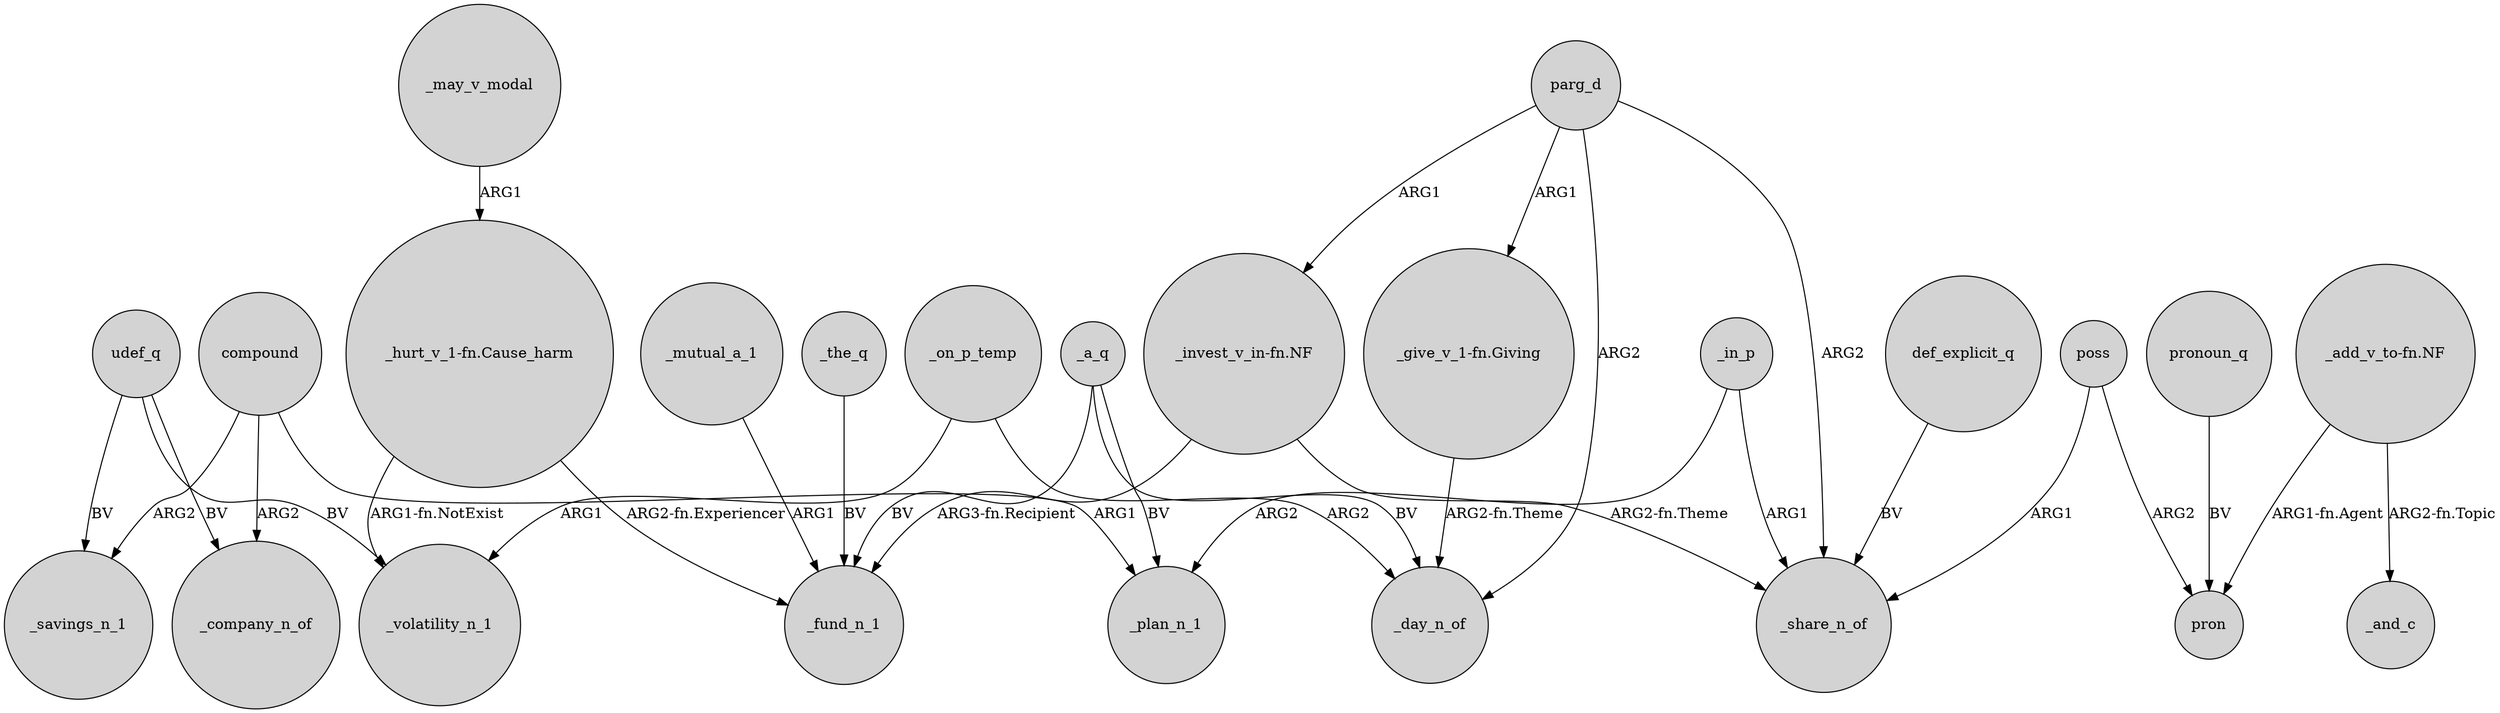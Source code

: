 digraph {
	node [shape=circle style=filled]
	_in_p -> _plan_n_1 [label=ARG2]
	poss -> pron [label=ARG2]
	parg_d -> _share_n_of [label=ARG2]
	udef_q -> _volatility_n_1 [label=BV]
	_mutual_a_1 -> _fund_n_1 [label=ARG1]
	"_invest_v_in-fn.NF" -> _fund_n_1 [label="ARG3-fn.Recipient"]
	compound -> _savings_n_1 [label=ARG2]
	compound -> _plan_n_1 [label=ARG1]
	udef_q -> _savings_n_1 [label=BV]
	compound -> _company_n_of [label=ARG2]
	parg_d -> _day_n_of [label=ARG2]
	_the_q -> _fund_n_1 [label=BV]
	_may_v_modal -> "_hurt_v_1-fn.Cause_harm" [label=ARG1]
	_a_q -> _fund_n_1 [label=BV]
	_on_p_temp -> _volatility_n_1 [label=ARG1]
	pronoun_q -> pron [label=BV]
	"_hurt_v_1-fn.Cause_harm" -> _volatility_n_1 [label="ARG1-fn.NotExist"]
	_a_q -> _day_n_of [label=BV]
	"_hurt_v_1-fn.Cause_harm" -> _fund_n_1 [label="ARG2-fn.Experiencer"]
	"_invest_v_in-fn.NF" -> _share_n_of [label="ARG2-fn.Theme"]
	"_add_v_to-fn.NF" -> pron [label="ARG1-fn.Agent"]
	_in_p -> _share_n_of [label=ARG1]
	"_add_v_to-fn.NF" -> _and_c [label="ARG2-fn.Topic"]
	udef_q -> _company_n_of [label=BV]
	"_give_v_1-fn.Giving" -> _day_n_of [label="ARG2-fn.Theme"]
	poss -> _share_n_of [label=ARG1]
	def_explicit_q -> _share_n_of [label=BV]
	_on_p_temp -> _day_n_of [label=ARG2]
	_a_q -> _plan_n_1 [label=BV]
	parg_d -> "_invest_v_in-fn.NF" [label=ARG1]
	parg_d -> "_give_v_1-fn.Giving" [label=ARG1]
}
